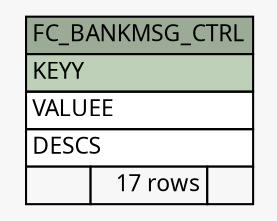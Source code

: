 // dot 2.26.0 on Linux 2.6.32-504.8.1.el6.x86_64
// SchemaSpy rev Unknown
digraph "FC_BANKMSG_CTRL" {
  graph [
    rankdir="RL"
    bgcolor="#f7f7f7"
    nodesep="0.18"
    ranksep="0.46"
    fontname="Microsoft YaHei"
    fontsize="11"
  ];
  node [
    fontname="Microsoft YaHei"
    fontsize="11"
    shape="plaintext"
  ];
  edge [
    arrowsize="0.8"
  ];
  "FC_BANKMSG_CTRL" [
    label=<
    <TABLE BORDER="0" CELLBORDER="1" CELLSPACING="0" BGCOLOR="#ffffff">
      <TR><TD COLSPAN="3" BGCOLOR="#9bab96" ALIGN="CENTER">FC_BANKMSG_CTRL</TD></TR>
      <TR><TD PORT="KEYY" COLSPAN="3" BGCOLOR="#bed1b8" ALIGN="LEFT">KEYY</TD></TR>
      <TR><TD PORT="VALUEE" COLSPAN="3" ALIGN="LEFT">VALUEE</TD></TR>
      <TR><TD PORT="DESCS" COLSPAN="3" ALIGN="LEFT">DESCS</TD></TR>
      <TR><TD ALIGN="LEFT" BGCOLOR="#f7f7f7">  </TD><TD ALIGN="RIGHT" BGCOLOR="#f7f7f7">17 rows</TD><TD ALIGN="RIGHT" BGCOLOR="#f7f7f7">  </TD></TR>
    </TABLE>>
    URL="tables/FC_BANKMSG_CTRL.html"
    tooltip="FC_BANKMSG_CTRL"
  ];
}
